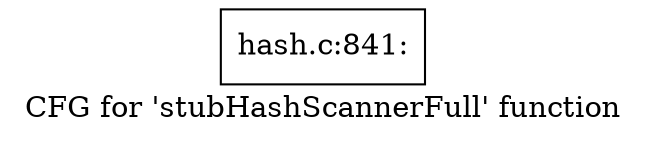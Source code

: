 digraph "CFG for 'stubHashScannerFull' function" {
	label="CFG for 'stubHashScannerFull' function";

	Node0x55c469755920 [shape=record,label="{hash.c:841:}"];
}
